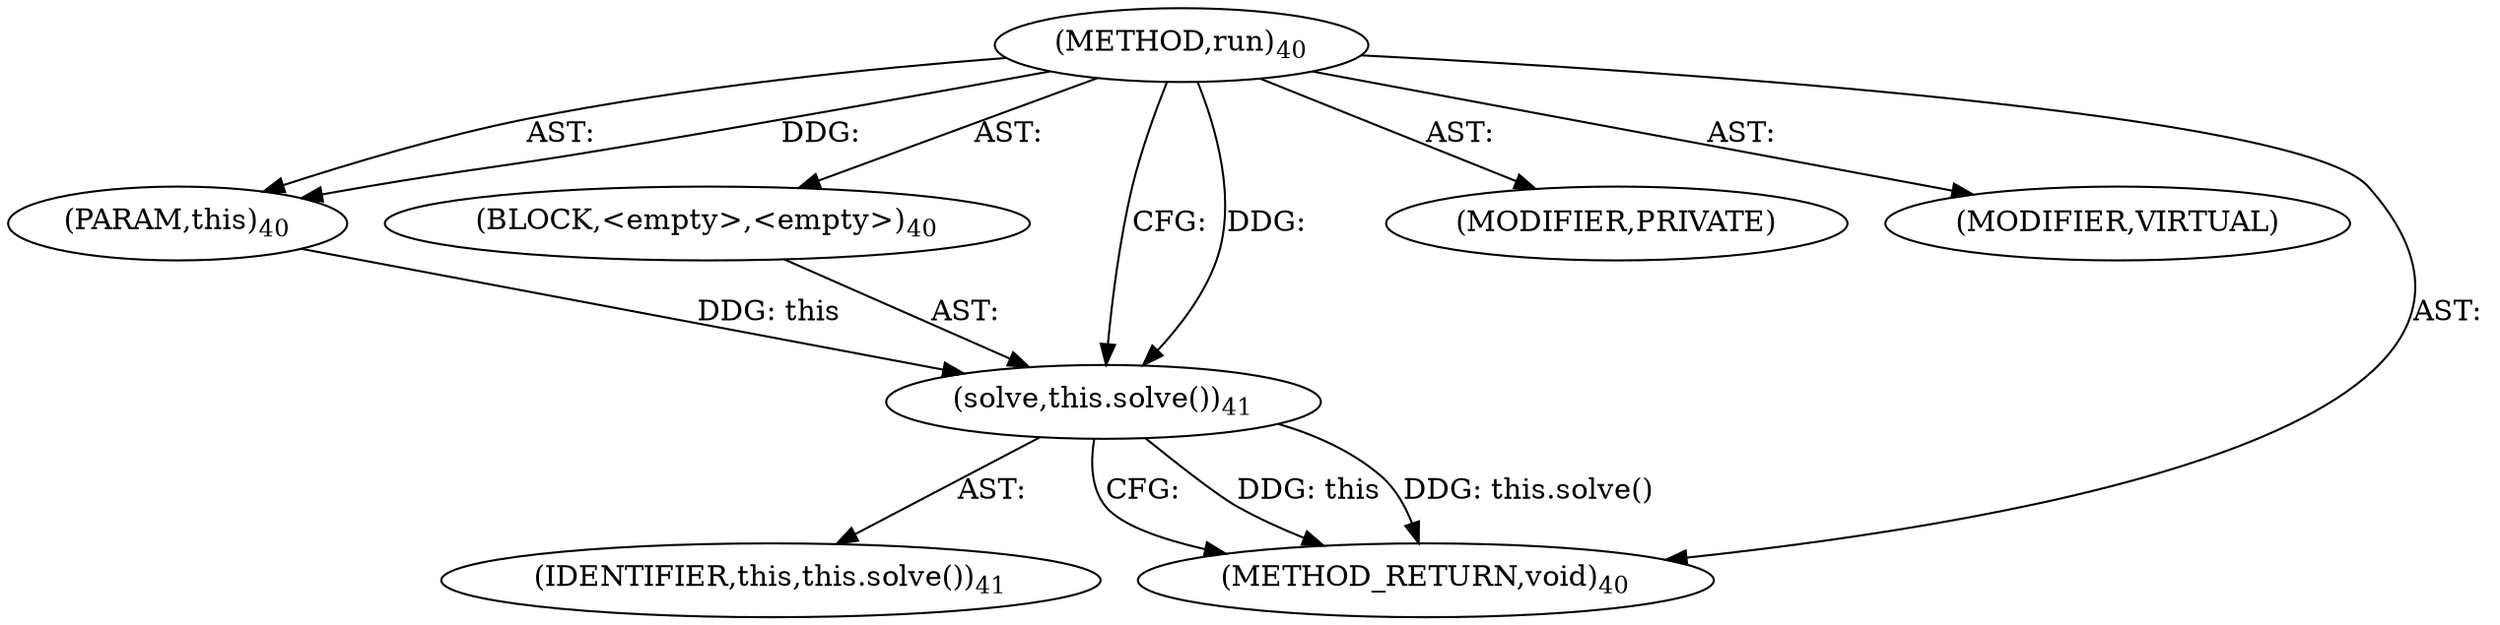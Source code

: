 digraph "run" {  
"159" [label = <(METHOD,run)<SUB>40</SUB>> ]
"4" [label = <(PARAM,this)<SUB>40</SUB>> ]
"160" [label = <(BLOCK,&lt;empty&gt;,&lt;empty&gt;)<SUB>40</SUB>> ]
"161" [label = <(solve,this.solve())<SUB>41</SUB>> ]
"3" [label = <(IDENTIFIER,this,this.solve())<SUB>41</SUB>> ]
"162" [label = <(MODIFIER,PRIVATE)> ]
"163" [label = <(MODIFIER,VIRTUAL)> ]
"164" [label = <(METHOD_RETURN,void)<SUB>40</SUB>> ]
  "159" -> "4"  [ label = "AST: "] 
  "159" -> "160"  [ label = "AST: "] 
  "159" -> "162"  [ label = "AST: "] 
  "159" -> "163"  [ label = "AST: "] 
  "159" -> "164"  [ label = "AST: "] 
  "160" -> "161"  [ label = "AST: "] 
  "161" -> "3"  [ label = "AST: "] 
  "161" -> "164"  [ label = "CFG: "] 
  "159" -> "161"  [ label = "CFG: "] 
  "161" -> "164"  [ label = "DDG: this"] 
  "161" -> "164"  [ label = "DDG: this.solve()"] 
  "159" -> "4"  [ label = "DDG: "] 
  "4" -> "161"  [ label = "DDG: this"] 
  "159" -> "161"  [ label = "DDG: "] 
}
